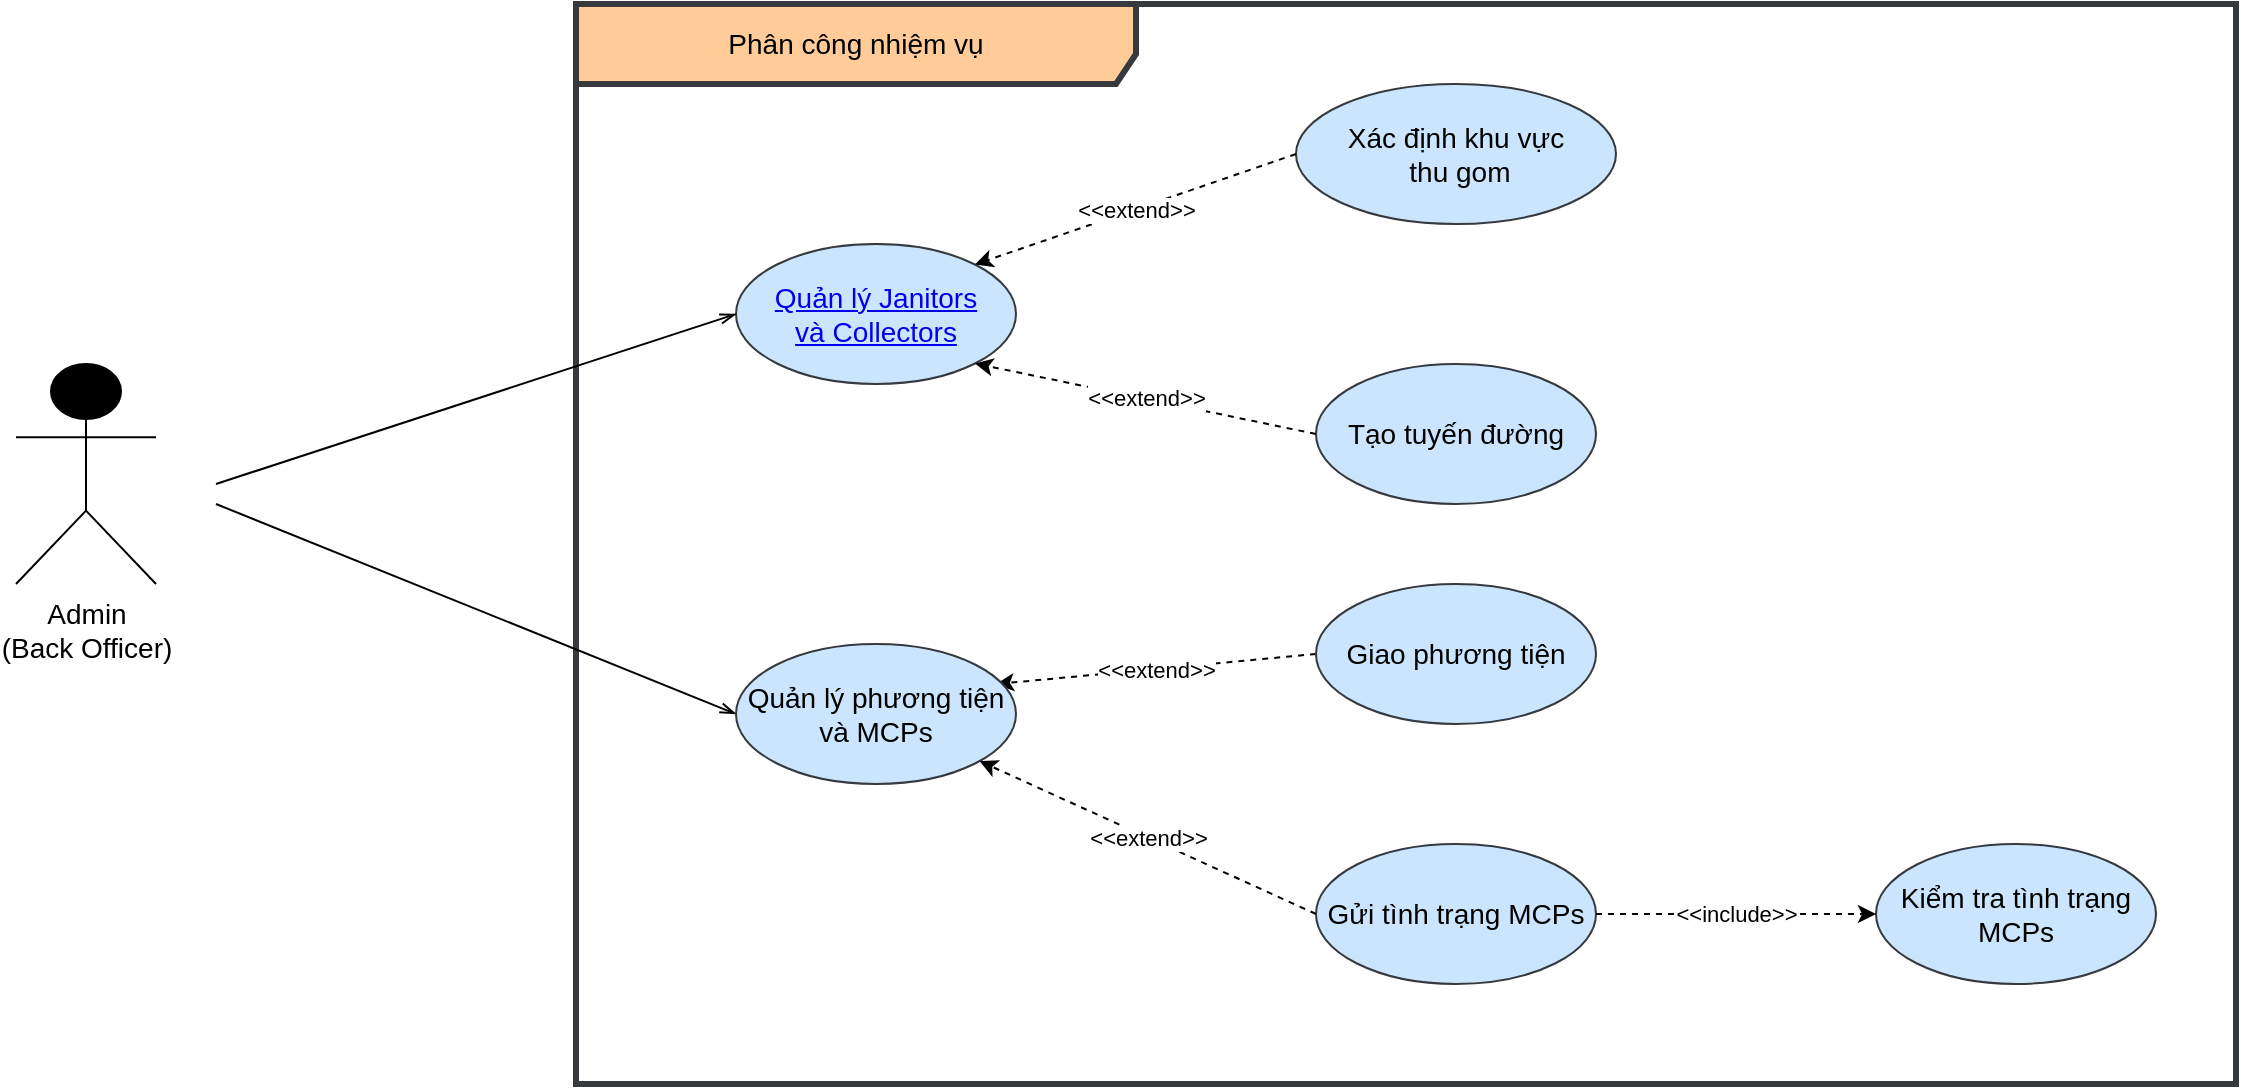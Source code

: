 <mxfile version="20.4.1" type="github">
  <diagram id="GnzRtK2g57-_hA0YiGj8" name="Page-1">
    <mxGraphModel dx="2090" dy="677" grid="1" gridSize="10" guides="1" tooltips="1" connect="1" arrows="1" fold="1" page="1" pageScale="1" pageWidth="850" pageHeight="1100" math="0" shadow="0">
      <root>
        <mxCell id="0" />
        <mxCell id="1" parent="0" />
        <mxCell id="X_tmMsr3wwNKuKBV7P9i-1" value="&lt;font style=&quot;font-size: 14px;&quot;&gt;Admin &lt;br&gt;(&lt;span style=&quot;font-family: Arial, sans-serif;&quot;&gt;Back Officer&lt;/span&gt;)&lt;/font&gt;" style="shape=umlActor;verticalLabelPosition=bottom;verticalAlign=top;html=1;fillColor=#000000;" parent="1" vertex="1">
          <mxGeometry x="-320" y="470" width="70" height="110" as="geometry" />
        </mxCell>
        <mxCell id="X_tmMsr3wwNKuKBV7P9i-2" value="Phân công nhiệm vụ" style="shape=umlFrame;whiteSpace=wrap;html=1;fontSize=14;width=280;height=40;fillColor=#ffcc99;strokeColor=#36393d;strokeWidth=3;gradientColor=none;swimlaneFillColor=default;" parent="1" vertex="1">
          <mxGeometry x="-40" y="290" width="830" height="540" as="geometry" />
        </mxCell>
        <mxCell id="X_tmMsr3wwNKuKBV7P9i-11" value="Tạo tuyến đường" style="ellipse;whiteSpace=wrap;html=1;fontSize=14;fillColor=#cce5ff;strokeColor=#36393d;" parent="1" vertex="1">
          <mxGeometry x="330" y="470" width="140" height="70" as="geometry" />
        </mxCell>
        <mxCell id="X_tmMsr3wwNKuKBV7P9i-28" value="&lt;a name=&quot;OLE_LINK27&quot;&gt;&lt;span&gt;Quản lý Janitors&lt;br&gt;và Collectors&lt;/span&gt;&lt;/a&gt;" style="ellipse;whiteSpace=wrap;html=1;fontSize=14;fillColor=#cce5ff;strokeColor=#36393d;" parent="1" vertex="1">
          <mxGeometry x="40" y="410" width="140" height="70" as="geometry" />
        </mxCell>
        <mxCell id="X_tmMsr3wwNKuKBV7P9i-31" value="" style="endArrow=openThin;endFill=0;html=1;rounded=0;fontSize=14;entryX=0;entryY=0.5;entryDx=0;entryDy=0;" parent="1" target="X_tmMsr3wwNKuKBV7P9i-28" edge="1">
          <mxGeometry width="160" relative="1" as="geometry">
            <mxPoint x="-220" y="530" as="sourcePoint" />
            <mxPoint x="60" y="365" as="targetPoint" />
          </mxGeometry>
        </mxCell>
        <mxCell id="mySbkjxmK5nbgQmX_q78-2" value="Xác định khu vực&lt;br&gt;&amp;nbsp;thu gom" style="ellipse;whiteSpace=wrap;html=1;fontSize=14;fillColor=#cce5ff;strokeColor=#36393d;" parent="1" vertex="1">
          <mxGeometry x="320" y="330" width="160" height="70" as="geometry" />
        </mxCell>
        <mxCell id="mySbkjxmK5nbgQmX_q78-3" value="&amp;lt;&amp;lt;extend&amp;gt;&amp;gt;" style="endArrow=classic;html=1;rounded=0;exitX=0;exitY=0.5;exitDx=0;exitDy=0;dashed=1;entryX=1;entryY=0;entryDx=0;entryDy=0;" parent="1" source="mySbkjxmK5nbgQmX_q78-2" target="X_tmMsr3wwNKuKBV7P9i-28" edge="1">
          <mxGeometry width="50" height="50" relative="1" as="geometry">
            <mxPoint x="170" y="560" as="sourcePoint" />
            <mxPoint x="170" y="400" as="targetPoint" />
          </mxGeometry>
        </mxCell>
        <mxCell id="yEgqm08h6hPiLksumuzD-4" value="&amp;lt;&amp;lt;extend&amp;gt;&amp;gt;" style="endArrow=classic;html=1;rounded=0;exitX=0;exitY=0.5;exitDx=0;exitDy=0;dashed=1;" parent="1" source="LrnH2bmJAiJrqHN9fv6w-10" edge="1">
          <mxGeometry width="50" height="50" relative="1" as="geometry">
            <mxPoint x="640.0" y="675" as="sourcePoint" />
            <mxPoint x="170" y="630" as="targetPoint" />
          </mxGeometry>
        </mxCell>
        <mxCell id="LrnH2bmJAiJrqHN9fv6w-4" value="&amp;lt;&amp;lt;extend&amp;gt;&amp;gt;" style="endArrow=classic;html=1;rounded=0;exitX=0;exitY=0.5;exitDx=0;exitDy=0;dashed=1;entryX=1;entryY=1;entryDx=0;entryDy=0;" edge="1" parent="1" source="X_tmMsr3wwNKuKBV7P9i-11" target="X_tmMsr3wwNKuKBV7P9i-28">
          <mxGeometry width="50" height="50" relative="1" as="geometry">
            <mxPoint x="610.0" y="375" as="sourcePoint" />
            <mxPoint x="450" y="390" as="targetPoint" />
          </mxGeometry>
        </mxCell>
        <mxCell id="LrnH2bmJAiJrqHN9fv6w-7" value="" style="endArrow=openThin;endFill=0;html=1;rounded=0;fontSize=14;entryX=0;entryY=0.5;entryDx=0;entryDy=0;" edge="1" parent="1" target="LrnH2bmJAiJrqHN9fv6w-8">
          <mxGeometry width="160" relative="1" as="geometry">
            <mxPoint x="-220" y="540" as="sourcePoint" />
            <mxPoint x="70" y="645" as="targetPoint" />
          </mxGeometry>
        </mxCell>
        <mxCell id="LrnH2bmJAiJrqHN9fv6w-8" value="Quản lý phương tiện&lt;br&gt;và MCPs" style="ellipse;whiteSpace=wrap;html=1;fontSize=14;fillColor=#cce5ff;strokeColor=#36393d;" vertex="1" parent="1">
          <mxGeometry x="40" y="610" width="140" height="70" as="geometry" />
        </mxCell>
        <mxCell id="LrnH2bmJAiJrqHN9fv6w-10" value="Giao phương tiện" style="ellipse;whiteSpace=wrap;html=1;fontSize=14;fillColor=#cce5ff;strokeColor=#36393d;" vertex="1" parent="1">
          <mxGeometry x="330" y="580" width="140" height="70" as="geometry" />
        </mxCell>
        <mxCell id="LrnH2bmJAiJrqHN9fv6w-24" value="Gửi tình trạng MCPs" style="ellipse;whiteSpace=wrap;html=1;fontSize=14;fillColor=#cce5ff;strokeColor=#36393d;" vertex="1" parent="1">
          <mxGeometry x="330" y="710" width="140" height="70" as="geometry" />
        </mxCell>
        <mxCell id="LrnH2bmJAiJrqHN9fv6w-25" value="&amp;lt;&amp;lt;extend&amp;gt;&amp;gt;" style="endArrow=classic;html=1;rounded=0;exitX=0;exitY=0.5;exitDx=0;exitDy=0;dashed=1;" edge="1" parent="1" source="LrnH2bmJAiJrqHN9fv6w-24" target="LrnH2bmJAiJrqHN9fv6w-8">
          <mxGeometry width="50" height="50" relative="1" as="geometry">
            <mxPoint x="330" y="625" as="sourcePoint" />
            <mxPoint x="190" y="645" as="targetPoint" />
          </mxGeometry>
        </mxCell>
        <mxCell id="LrnH2bmJAiJrqHN9fv6w-27" value="Kiểm tra tình trạng MCPs" style="ellipse;whiteSpace=wrap;html=1;fontSize=14;fillColor=#cce5ff;strokeColor=#36393d;" vertex="1" parent="1">
          <mxGeometry x="610" y="710" width="140" height="70" as="geometry" />
        </mxCell>
        <mxCell id="LrnH2bmJAiJrqHN9fv6w-29" value="&amp;lt;&amp;lt;include&amp;gt;&amp;gt;" style="endArrow=classic;html=1;rounded=0;exitX=1;exitY=0.5;exitDx=0;exitDy=0;dashed=1;entryX=0;entryY=0.5;entryDx=0;entryDy=0;" edge="1" parent="1" source="LrnH2bmJAiJrqHN9fv6w-24" target="LrnH2bmJAiJrqHN9fv6w-27">
          <mxGeometry width="50" height="50" relative="1" as="geometry">
            <mxPoint x="340" y="755" as="sourcePoint" />
            <mxPoint x="171.796" y="678.544" as="targetPoint" />
          </mxGeometry>
        </mxCell>
      </root>
    </mxGraphModel>
  </diagram>
</mxfile>
